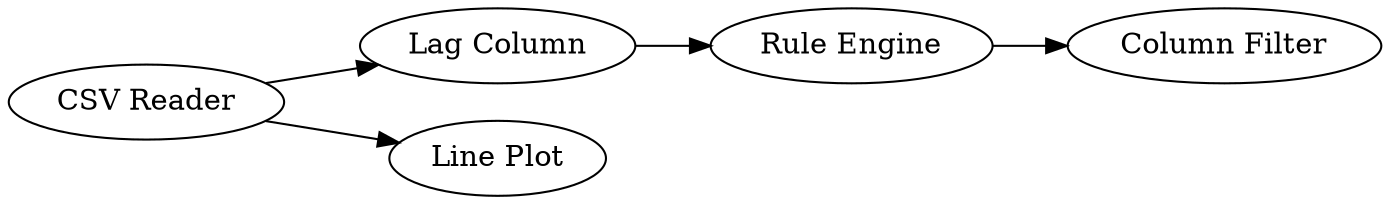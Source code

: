 digraph {
	1 [label="CSV Reader"]
	2 [label="Lag Column"]
	3 [label="Rule Engine"]
	4 [label="Column Filter"]
	5 [label="Line Plot"]
	1 -> 2
	1 -> 5
	2 -> 3
	3 -> 4
	rankdir=LR
}

